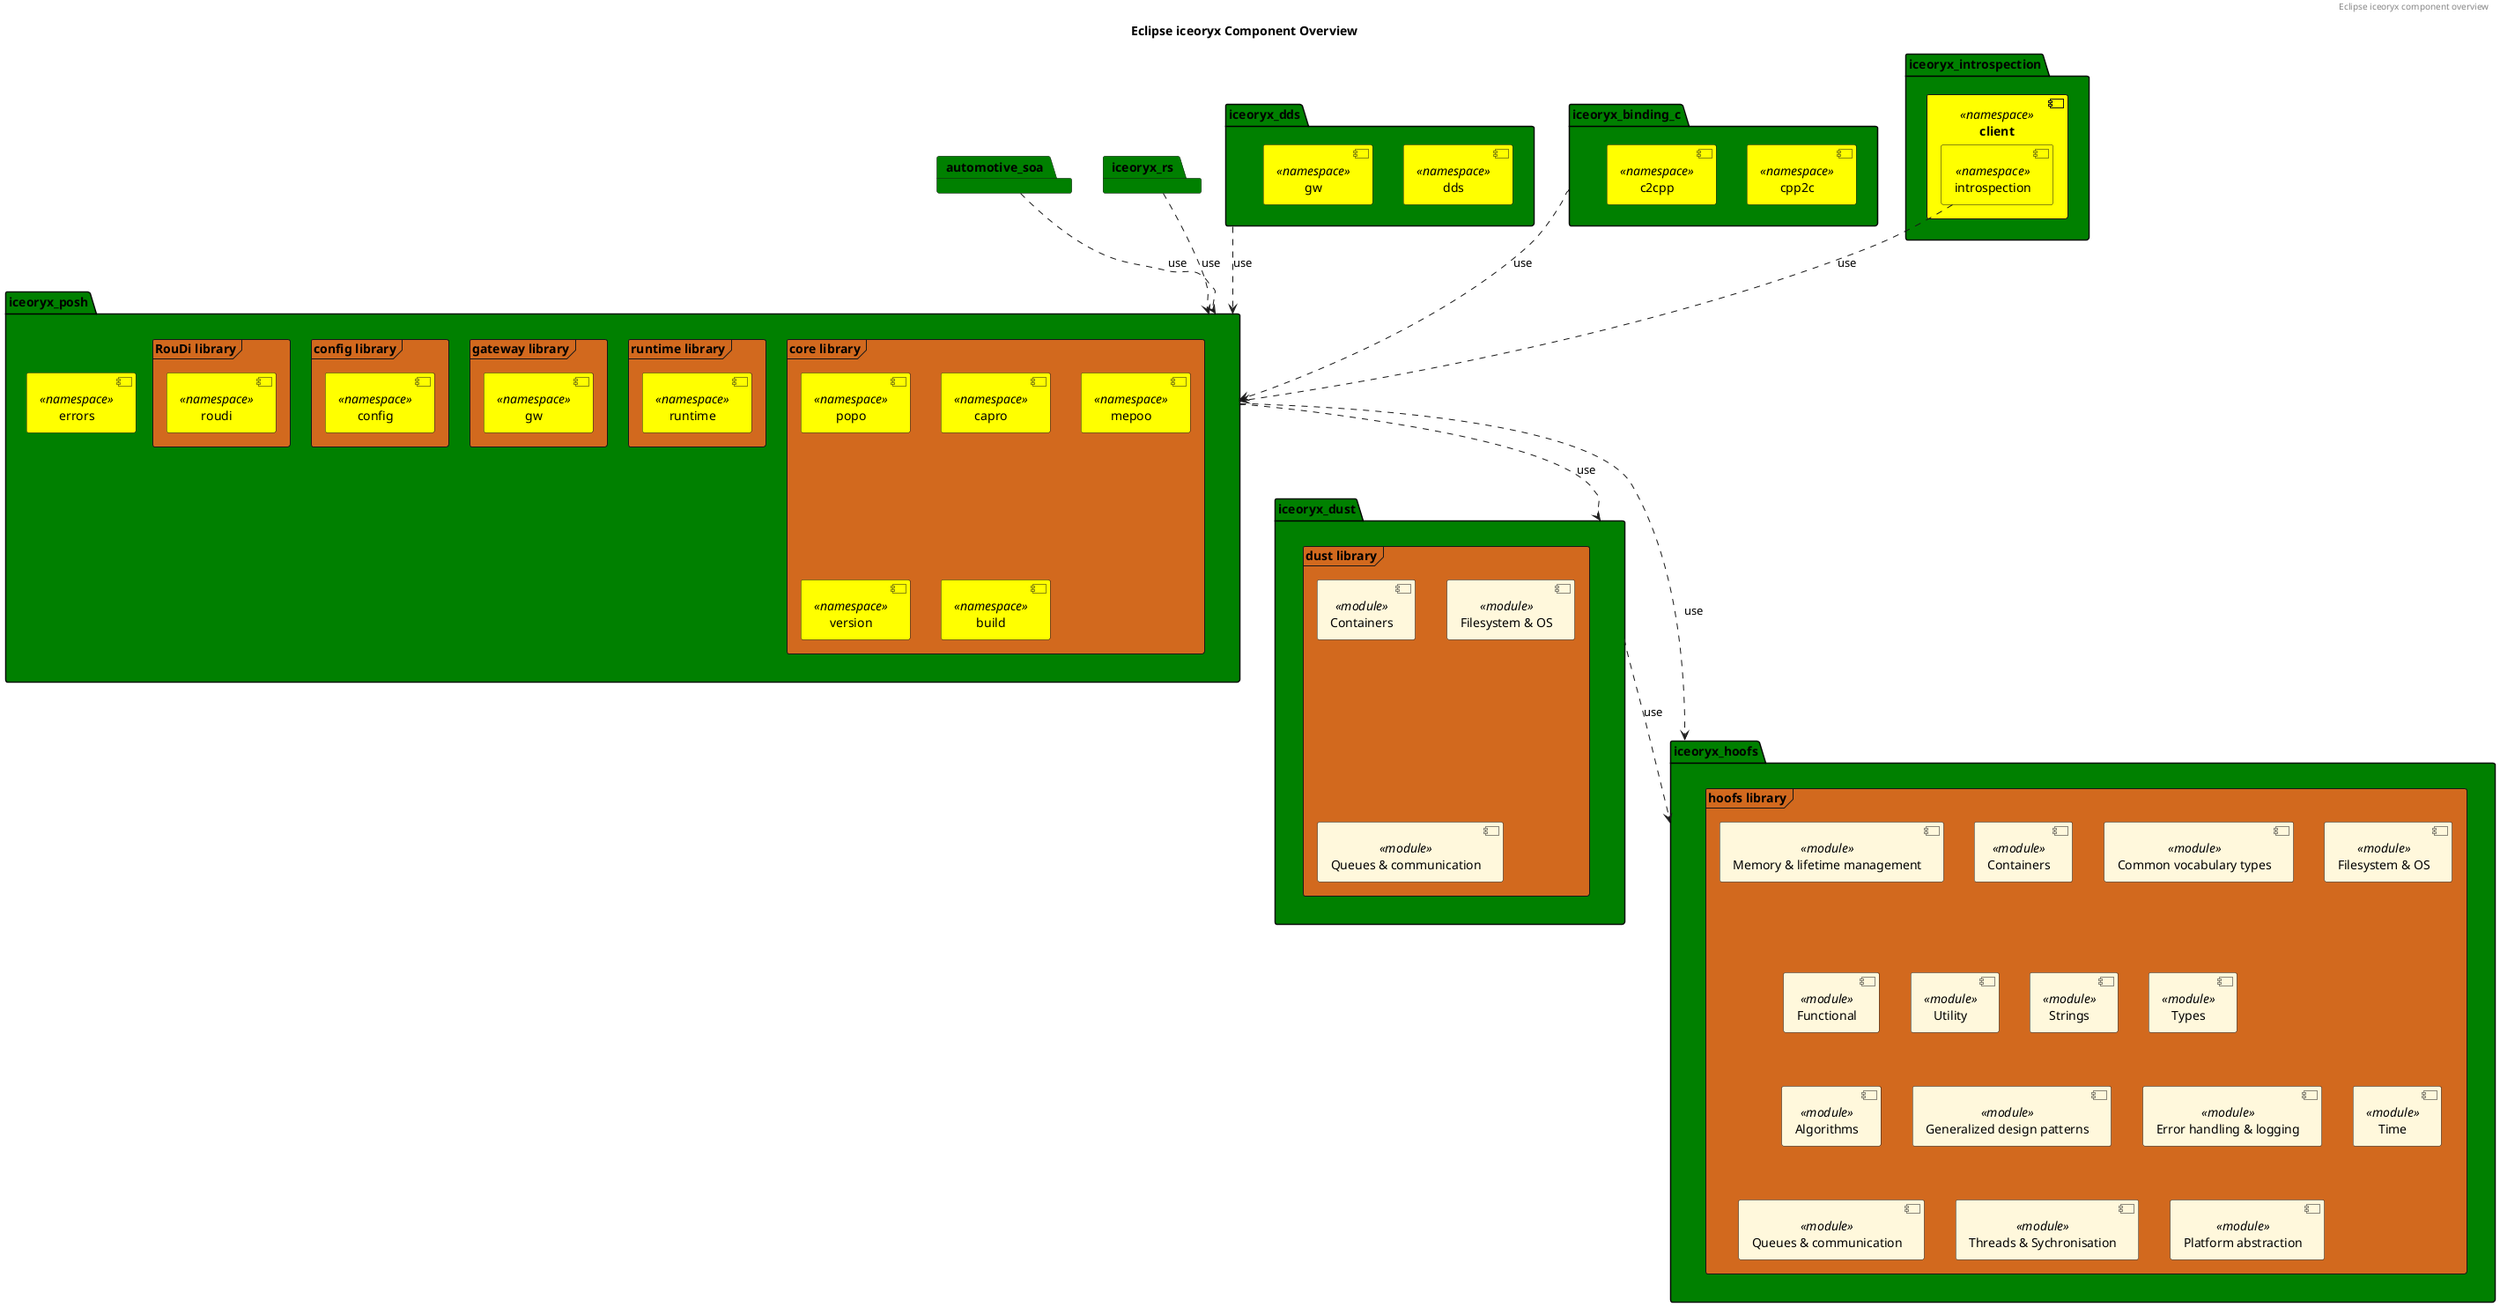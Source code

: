 @startuml

title Eclipse iceoryx Component Overview

skinparam BackgroundColor transparent
skinparam componentStyle uml2

skinparam component {
   backgroundColor<<namespace>> yellow
   backgroundColor<<module>> Cornsilk
}

skinparam package {
   backgroundColor green
}

skinparam frame {
   backgroundColor chocolate
}

' PlantUML package: CMake package
' PlantUML frame: CMake library

' @todo #539
' RouDi split, separate files and namespaces for static/dynamic discovery
' Implement exported libraries (add_library in iceoryx_posh/CMakeLists.txt)
' RouDiEnvironment shall not be in roudi namespace, but in testing

header Eclipse iceoryx component overview

' HOOFS: Helpful Objects Optimised For Safety
' Library containing modern C++ STL constructs with quality level 1+
package iceoryx_hoofs  {
   frame "hoofs library" {

      component "Memory & lifetime management" <<module>>
      component Containers <<module>>
      component "Common vocabulary types" <<module>>
      component "Filesystem & OS" <<module>>
      component Functional <<module>>
      component Utility <<module>>
      component Strings <<module>>
      component Types <<module>>
      component Algorithms <<module>>
      component "Generalized design patterns" <<module>>
      component "Error handling & logging" <<module>>
      component Time <<module>>
      component "Queues & communication" <<module>>
      component "Threads & Sychronisation" <<module>>
      component "Platform abstraction" <<module>>
   }
}

' DUST: Deemed Useful Software Thingies
' Library containing modern C++ STL constructs with quality level 2
package iceoryx_dust  {
   frame "dust library" {
      component "Containers" <<module>> as additional_containers
      component "Filesystem & OS" <<module>> as additional_filesystem
      component "Queues & communication" <<module>> as additional_queues
   }
}

' POSH: POSIX SHared memory
' Publish/subscribe IPC communication infrastructure based on shared memory
package iceoryx_posh {
   frame "core library" {
      component popo <<namespace>>
      component capro <<namespace>>
      component mepoo <<namespace>>
      component version <<namespace>>
      component build <<namespace>>
   }

   frame "runtime library" {
      component runtime <<namespace>>
   }

   frame "gateway library" {
      component gw <<namespace>>
   }

   frame "config library" {
      component config <<namespace>>
   }

   component errors <<namespace>>

   frame "RouDi library" {
      component roudi <<namespace>>
   }
}

' DDS: Data Distribution Service
'
package iceoryx_dds  {
   component dds <<namespace>>
   component gw <<namespace>> as gateway_dds
}

' AUTOSAR Adaptive: ara::com
'
package automotive_soa  {
}

' iceoryx-rs: Rust wrapper for iceoryx
'
package iceoryx_rs  {
}

' C-Binding
package iceoryx_binding_c  {
   component cpp2c <<namespace>>
   component c2cpp <<namespace>>
}


' Introspection
package iceoryx_introspection  {
   component client <<namespace>> {
      component introspection <<namespace>>
   }
}

iceoryx_posh  ..>  iceoryx_hoofs  : use
iceoryx_dust  ..>  iceoryx_hoofs : use
iceoryx_posh  ..>  iceoryx_dust : use
iceoryx_dds  ..>  iceoryx_posh  : use
iceoryx_rs  ..>  iceoryx_posh  : use
automotive_soa  ..>  iceoryx_posh  : use
iceoryx_binding_c  ..>  iceoryx_posh  : use
introspection  ..>  iceoryx_posh  : use
@enduml
